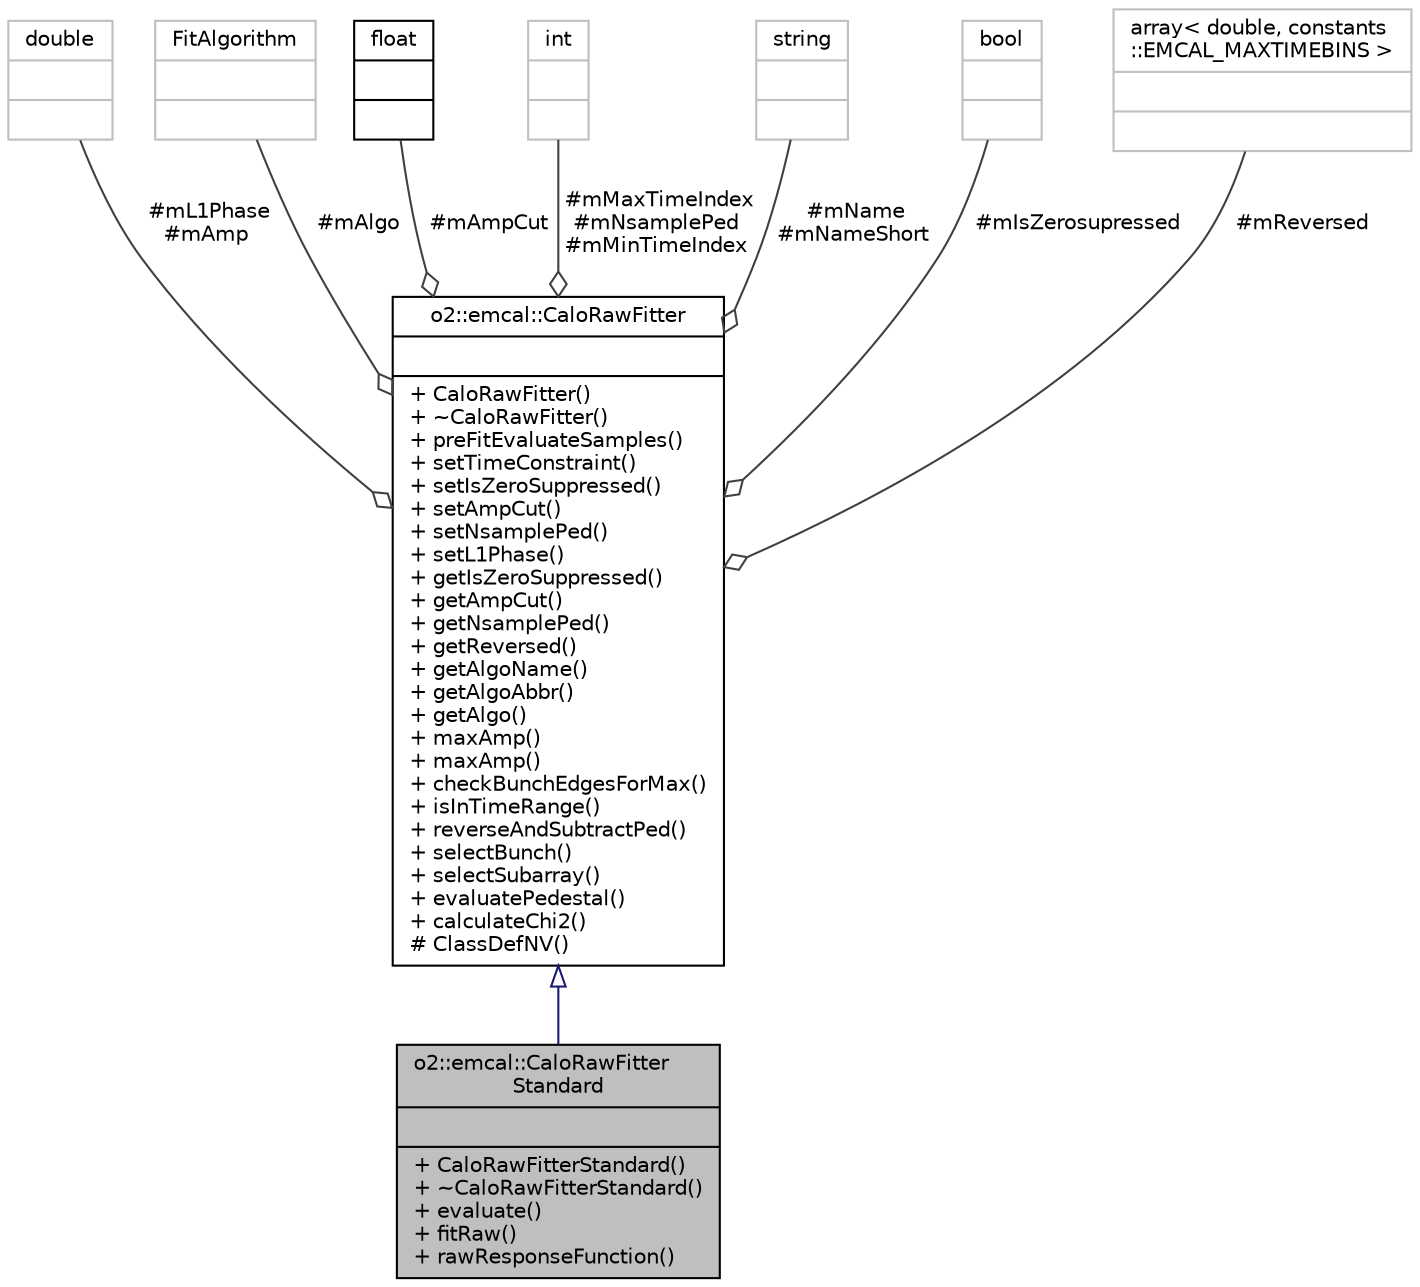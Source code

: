 digraph "o2::emcal::CaloRawFitterStandard"
{
 // INTERACTIVE_SVG=YES
  bgcolor="transparent";
  edge [fontname="Helvetica",fontsize="10",labelfontname="Helvetica",labelfontsize="10"];
  node [fontname="Helvetica",fontsize="10",shape=record];
  Node1 [label="{o2::emcal::CaloRawFitter\lStandard\n||+ CaloRawFitterStandard()\l+ ~CaloRawFitterStandard()\l+ evaluate()\l+ fitRaw()\l+ rawResponseFunction()\l}",height=0.2,width=0.4,color="black", fillcolor="grey75", style="filled", fontcolor="black"];
  Node2 -> Node1 [dir="back",color="midnightblue",fontsize="10",style="solid",arrowtail="onormal",fontname="Helvetica"];
  Node2 [label="{o2::emcal::CaloRawFitter\n||+ CaloRawFitter()\l+ ~CaloRawFitter()\l+ preFitEvaluateSamples()\l+ setTimeConstraint()\l+ setIsZeroSuppressed()\l+ setAmpCut()\l+ setNsamplePed()\l+ setL1Phase()\l+ getIsZeroSuppressed()\l+ getAmpCut()\l+ getNsamplePed()\l+ getReversed()\l+ getAlgoName()\l+ getAlgoAbbr()\l+ getAlgo()\l+ maxAmp()\l+ maxAmp()\l+ checkBunchEdgesForMax()\l+ isInTimeRange()\l+ reverseAndSubtractPed()\l+ selectBunch()\l+ selectSubarray()\l+ evaluatePedestal()\l+ calculateChi2()\l# ClassDefNV()\l}",height=0.2,width=0.4,color="black",URL="$d8/d83/classo2_1_1emcal_1_1CaloRawFitter.html"];
  Node3 -> Node2 [color="grey25",fontsize="10",style="solid",label=" #mL1Phase\n#mAmp" ,arrowhead="odiamond",fontname="Helvetica"];
  Node3 [label="{double\n||}",height=0.2,width=0.4,color="grey75"];
  Node4 -> Node2 [color="grey25",fontsize="10",style="solid",label=" #mAlgo" ,arrowhead="odiamond",fontname="Helvetica"];
  Node4 [label="{FitAlgorithm\n||}",height=0.2,width=0.4,color="grey75"];
  Node5 -> Node2 [color="grey25",fontsize="10",style="solid",label=" #mAmpCut" ,arrowhead="odiamond",fontname="Helvetica"];
  Node5 [label="{float\n||}",height=0.2,width=0.4,color="black",URL="$d4/dc3/classfloat.html"];
  Node6 -> Node2 [color="grey25",fontsize="10",style="solid",label=" #mMaxTimeIndex\n#mNsamplePed\n#mMinTimeIndex" ,arrowhead="odiamond",fontname="Helvetica"];
  Node6 [label="{int\n||}",height=0.2,width=0.4,color="grey75"];
  Node7 -> Node2 [color="grey25",fontsize="10",style="solid",label=" #mName\n#mNameShort" ,arrowhead="odiamond",fontname="Helvetica"];
  Node7 [label="{string\n||}",height=0.2,width=0.4,color="grey75"];
  Node8 -> Node2 [color="grey25",fontsize="10",style="solid",label=" #mIsZerosupressed" ,arrowhead="odiamond",fontname="Helvetica"];
  Node8 [label="{bool\n||}",height=0.2,width=0.4,color="grey75"];
  Node9 -> Node2 [color="grey25",fontsize="10",style="solid",label=" #mReversed" ,arrowhead="odiamond",fontname="Helvetica"];
  Node9 [label="{array\< double, constants\l::EMCAL_MAXTIMEBINS \>\n||}",height=0.2,width=0.4,color="grey75"];
}
